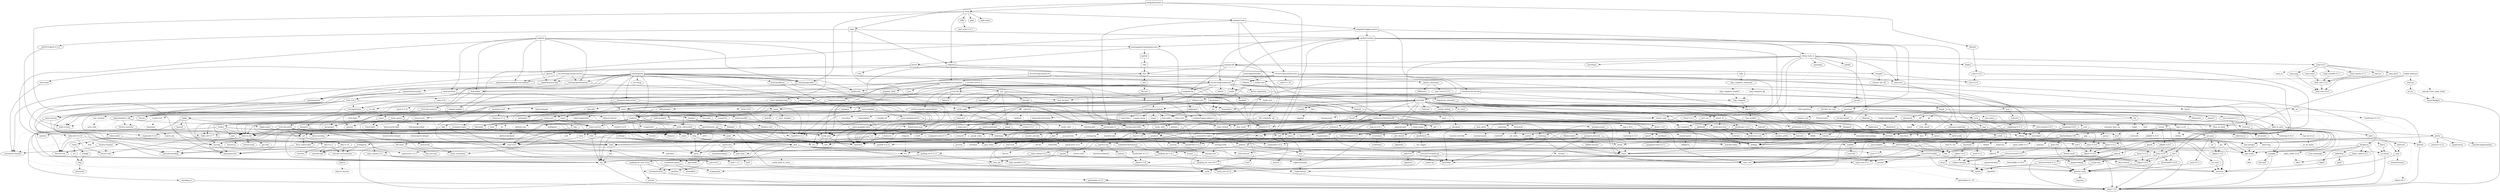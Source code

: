 digraph {
    0 [ label = "catalyst-toolbox" shape = box]
    1 [ label = "chain-addr" shape = box]
    2 [ label = "chain-core" shape = box]
    3 [ label = "chain-ser" shape = box]
    4 [ label = "chain-crypto" shape = box]
    5 [ label = "typed-bytes" shape = box]
    6 [ label = "chain-impl-mockchain" shape = box]
    7 [ label = "cardano-legacy-address" shape = box]
    8 [ label = "chain-time" shape = box]
    9 [ label = "chain-vote" shape = box]
    10 [ label = "imhamt" shape = box]
    11 [ label = "sparse-array" shape = box]
    12 [ label = "chain-storage" shape = box]
    13 [ label = "jcli" shape = box]
    14 [ label = "jormungandr-lib" shape = box]
    15 [ label = "jormungandr-automation" shape = box]
    16 [ label = "jortestkit" shape = box]
    17 [ label = "jormungandr-integration-tests" shape = box]
    18 [ label = "hersir" shape = box]
    19 [ label = "thor" shape = box]
    20 [ label = "loki" shape = box]
    21 [ label = "mjolnir" shape = box]
    22 [ label = "snapshot-lib" shape = box]
    23 [ label = "symmetric-cipher" shape = box]
    24 [ label = "vit-servicing-station-lib" shape = box]
    25 [ label = "event-db" shape = box]
    26 [ label = "vit-servicing-station-tests" shape = box]
    27 [ label = "wallet" shape = box]
    28 [ label = "chain-path-derivation" shape = box]
    29 [ label = "hdkeygen" shape = box]
    30 [ label = "chain-network" shape = box]
    31 [ label = "jormungandrwallet" shape = box]
    32 [ label = "wallet-core" shape = box]
    33 [ label = "wallet-wasm-js" shape = box]
    34 [ label = "jormungandr" shape = box]
    35 [ label = "explorer" shape = box]
    36 [ label = "settings" shape = box]
    37 [ label = "blockchain" shape = box]
    38 [ label = "vit-servicing-station-cli" shape = box]
    39 [ label = "vit-servicing-station-server" shape = box]
    40 [ label = "iapyx" shape = box]
    41 [ label = "valgrind" shape = box]
    42 [ label = "vitup" shape = box]
    43 [ label = "mainnet-lib" shape = box]
    44 [ label = "mainnet-tools" shape = box]
    45 [ label = "scheduler-service-lib" shape = box]
    46 [ label = "signals-handler" shape = box]
    47 [ label = "snapshot-trigger-service" shape = box]
    48 [ label = "voting_tools_rs" shape = box]
    49 [ label = "integration-tests" shape = box]
    50 [ label = "cat-data-service" shape = box]
    51 [ label = "tally" shape = box]
    52 [ label = "assert_fs" ]
    53 [ label = "bech32 0.8.1" ]
    54 [ label = "clap 4.2.1" ]
    55 [ label = "color-eyre" ]
    56 [ label = "csv" ]
    57 [ label = "fraction" ]
    58 [ label = "futures" ]
    59 [ label = "gag" ]
    60 [ label = "governor" ]
    61 [ label = "graphql_client" ]
    62 [ label = "hex" ]
    63 [ label = "image" ]
    64 [ label = "itertools" ]
    65 [ label = "once_cell" ]
    66 [ label = "qrcode" ]
    67 [ label = "quircs" ]
    68 [ label = "rand 0.8.5" ]
    69 [ label = "rand_chacha 0.3.1" ]
    70 [ label = "rayon" ]
    71 [ label = "regex" ]
    72 [ label = "reqwest" ]
    73 [ label = "rust_decimal" ]
    74 [ label = "serde" ]
    75 [ label = "serde_json" ]
    76 [ label = "serde_yaml" ]
    77 [ label = "sscanf" ]
    78 [ label = "thiserror" ]
    79 [ label = "time 0.3.20" ]
    80 [ label = "tokio" ]
    81 [ label = "tracing" ]
    82 [ label = "tracing-subscriber" ]
    83 [ label = "url" ]
    84 [ label = "cryptoxide 0.4.4" ]
    85 [ label = "proptest" ]
    86 [ label = "quickcheck" ]
    87 [ label = "curve25519-dalek-ng" ]
    88 [ label = "ed25519-bip32 0.4.1" ]
    89 [ label = "ed25519-dalek" ]
    90 [ label = "generic-array" ]
    91 [ label = "rand_core 0.6.4" ]
    92 [ label = "sha2 0.10.6" ]
    93 [ label = "lazy_static" ]
    94 [ label = "strum" ]
    95 [ label = "cbor_event" ]
    96 [ label = "base64 0.21.0" ]
    97 [ label = "const_format" ]
    98 [ label = "criterion" style = dashed]
    99 [ label = "data-pile" ]
    100 [ label = "sled" ]
    101 [ label = "tempfile" ]
    102 [ label = "base64 0.13.1" ]
    103 [ label = "bincode" ]
    104 [ label = "bytes" ]
    105 [ label = "clap_complete" ]
    106 [ label = "gtmpl" ]
    107 [ label = "rpassword" ]
    108 [ label = "http" ]
    109 [ label = "humantime" ]
    110 [ label = "parity-multiaddr" ]
    111 [ label = "serde_with" ]
    112 [ label = "assert_cmd" ]
    113 [ label = "bytesize" ]
    114 [ label = "custom_debug" ]
    115 [ label = "flate2" ]
    116 [ label = "fs_extra" ]
    117 [ label = "json" ]
    118 [ label = "keynesis" ]
    119 [ label = "log" ]
    120 [ label = "netstat2" ]
    121 [ label = "os_info" ]
    122 [ label = "poldercast" ]
    123 [ label = "predicates 2.1.5" ]
    124 [ label = "prost 0.9.0" ]
    125 [ label = "semver" ]
    126 [ label = "sysinfo" ]
    127 [ label = "tar" ]
    128 [ label = "tokio-stream" ]
    129 [ label = "tonic 0.6.2" ]
    130 [ label = "warp" ]
    131 [ label = "zip" ]
    132 [ label = "console" ]
    133 [ label = "dialoguer" ]
    134 [ label = "indicatif" ]
    135 [ label = "sha-1" ]
    136 [ label = "sha2 0.9.9" ]
    137 [ label = "bech32 0.7.3" ]
    138 [ label = "yaml-rust" ]
    139 [ label = "ctrlc" ]
    140 [ label = "slave-pool" ]
    141 [ label = "cocoon" ]
    142 [ label = "dirs" ]
    143 [ label = "serde_test" style = dashed]
    144 [ label = "zeroize" ]
    145 [ label = "diesel 1.4.8" ]
    146 [ label = "diesel_migrations" ]
    147 [ label = "dotenv" ]
    148 [ label = "http-zipkin" ]
    149 [ label = "notify" ]
    150 [ label = "r2d2" ]
    151 [ label = "simplelog 0.8.0" ]
    152 [ label = "tracing-futures" ]
    153 [ label = "bb8" ]
    154 [ label = "bb8-postgres" ]
    155 [ label = "chrono" ]
    156 [ label = "dotenvy" ]
    157 [ label = "tokio-postgres" ]
    158 [ label = "cfg-if 0.1.10" ]
    159 [ label = "dyn-clone" ]
    160 [ label = "fake" ]
    161 [ label = "hyper" ]
    162 [ label = "postgres" ]
    163 [ label = "pretty_assertions" ]
    164 [ label = "rand 0.7.3" ]
    165 [ label = "rand_core 0.5.1" ]
    166 [ label = "refinery" ]
    167 [ label = "hashlink" ]
    168 [ label = "http-body" ]
    169 [ label = "pin-project" ]
    170 [ label = "clear_on_drop" ]
    171 [ label = "console_error_panic_hook" style = dashed]
    172 [ label = "getrandom 0.2.9" ]
    173 [ label = "js-sys" ]
    174 [ label = "wasm-bindgen" ]
    175 [ label = "web-sys" ]
    176 [ label = "arc-swap" ]
    177 [ label = "jsonrpsee-core" ]
    178 [ label = "jsonrpsee-http-server" ]
    179 [ label = "linked-hash-map" ]
    180 [ label = "local-ip-address" ]
    181 [ label = "lru" ]
    182 [ label = "opentelemetry" ]
    183 [ label = "opentelemetry-otlp" ]
    184 [ label = "opentelemetry-semantic-conventions" ]
    185 [ label = "tokio-util 0.6.10" ]
    186 [ label = "tracing-appender" ]
    187 [ label = "tracing-opentelemetry" ]
    188 [ label = "trust-dns-resolver" ]
    189 [ label = "anyhow" ]
    190 [ label = "async-graphql" ]
    191 [ label = "async-graphql-warp" ]
    192 [ label = "futures-channel" ]
    193 [ label = "futures-util" ]
    194 [ label = "ed25519-bip32 0.3.2" ]
    195 [ label = "prettytable-rs" ]
    196 [ label = "warp-reverse-proxy" ]
    197 [ label = "diffy" ]
    198 [ label = "glob" ]
    199 [ label = "path-slash" ]
    200 [ label = "rustls" ]
    201 [ label = "rustls-pemfile" ]
    202 [ label = "tempdir" ]
    203 [ label = "tokio-rustls" ]
    204 [ label = "uuid 0.8.2" ]
    205 [ label = "walkdir" ]
    206 [ label = "cardano-serialization-lib" ]
    207 [ label = "pharos" ]
    208 [ label = "job_scheduler_ng" ]
    209 [ label = "num-traits" ]
    210 [ label = "uuid 1.3.1" ]
    211 [ label = "bigdecimal" ]
    212 [ label = "blake2" ]
    213 [ label = "bytekind" ]
    214 [ label = "cddl" ]
    215 [ label = "ciborium" ]
    216 [ label = "dashmap" ]
    217 [ label = "diesel 2.0.3" ]
    218 [ label = "microtype" ]
    219 [ label = "nonempty" ]
    220 [ label = "rand 0.6.5" ]
    221 [ label = "rand_core 0.4.2" ]
    222 [ label = "scheduled-thread-pool" ]
    223 [ label = "validity" ]
    224 [ label = "cfg-if 1.0.0" ]
    225 [ label = "libmath" ]
    226 [ label = "rand_chacha 0.2.2" ]
    227 [ label = "axum" ]
    228 [ label = "metrics" ]
    229 [ label = "metrics-exporter-prometheus" ]
    230 [ label = "clap_complete_command" ]
    231 [ label = "anstyle" ]
    232 [ label = "doc-comment" ]
    233 [ label = "globwalk" ]
    234 [ label = "predicates 3.0.2" ]
    235 [ label = "predicates-core" ]
    236 [ label = "predicates-tree" ]
    237 [ label = "clap_builder" ]
    238 [ label = "backtrace" ]
    239 [ label = "color-spantrace" style = dashed]
    240 [ label = "eyre" ]
    241 [ label = "indenter" ]
    242 [ label = "owo-colors" ]
    243 [ label = "tracing-error" style = dashed]
    244 [ label = "csv-core" ]
    245 [ label = "itoa" ]
    246 [ label = "ryu" ]
    247 [ label = "num" ]
    248 [ label = "futures-core" ]
    249 [ label = "futures-executor" ]
    250 [ label = "futures-io" ]
    251 [ label = "futures-sink" ]
    252 [ label = "futures-task" ]
    253 [ label = "filedescriptor" ]
    254 [ label = "futures-timer" style = dashed]
    255 [ label = "no-std-compat" ]
    256 [ label = "nonzero_ext" ]
    257 [ label = "parking_lot 0.12.1" ]
    258 [ label = "smallvec" ]
    259 [ label = "bytemuck" ]
    260 [ label = "byteorder" ]
    261 [ label = "color_quant" ]
    262 [ label = "gif" style = dashed]
    263 [ label = "jpeg-decoder" style = dashed]
    264 [ label = "num-iter" ]
    265 [ label = "num-rational 0.3.2" ]
    266 [ label = "png" style = dashed]
    267 [ label = "scoped_threadpool" style = dashed]
    268 [ label = "tiff" style = dashed]
    269 [ label = "either" ]
    270 [ label = "checked_int_cast" ]
    271 [ label = "ppv-lite86" ]
    272 [ label = "rayon-core" ]
    273 [ label = "aho-corasick" ]
    274 [ label = "memchr" ]
    275 [ label = "regex-syntax" ]
    276 [ label = "serde_urlencoded" ]
    277 [ label = "tower-service" ]
    278 [ label = "arrayvec 0.7.2" ]
    279 [ label = "borsh" style = dashed]
    280 [ label = "bytecheck" style = dashed]
    281 [ label = "rkyv" style = dashed]
    282 [ label = "indexmap" ]
    283 [ label = "time-core" ]
    284 [ label = "mio" style = dashed]
    285 [ label = "num_cpus" ]
    286 [ label = "pin-project-lite" ]
    287 [ label = "tracing-core" ]
    288 [ label = "matchers" style = dashed]
    289 [ label = "nu-ansi-term" style = dashed]
    290 [ label = "sharded-slab" style = dashed]
    291 [ label = "thread_local" ]
    292 [ label = "tracing-log" style = dashed]
    293 [ label = "tracing-serde" style = dashed]
    294 [ label = "form_urlencoded" ]
    295 [ label = "idna 0.3.0" ]
    296 [ label = "percent-encoding" ]
    297 [ label = "bit-set" style = dashed]
    298 [ label = "bitflags" ]
    299 [ label = "quick-error 2.0.1" style = dashed]
    300 [ label = "rand_xorshift 0.3.0" ]
    301 [ label = "rusty-fork" style = dashed]
    302 [ label = "unarray" ]
    303 [ label = "env_logger" style = dashed]
    304 [ label = "digest 0.9.0" ]
    305 [ label = "subtle-ng" ]
    306 [ label = "curve25519-dalek" ]
    307 [ label = "ed25519" ]
    308 [ label = "typenum" ]
    309 [ label = "digest 0.10.6" ]
    310 [ label = "atty" style = dashed]
    311 [ label = "cast" style = dashed]
    312 [ label = "clap 2.34.0" style = dashed]
    313 [ label = "criterion-plot" style = dashed]
    314 [ label = "oorandom" style = dashed]
    315 [ label = "plotters" style = dashed]
    316 [ label = "serde_cbor" style = dashed]
    317 [ label = "tinytemplate" style = dashed]
    318 [ label = "memmap2" ]
    319 [ label = "crc32fast" ]
    320 [ label = "crossbeam-epoch" ]
    321 [ label = "crossbeam-utils" ]
    322 [ label = "fxhash" ]
    323 [ label = "libc" ]
    324 [ label = "parking_lot 0.11.2" ]
    325 [ label = "fastrand" ]
    326 [ label = "gtmpl_value" ]
    327 [ label = "fnv" ]
    328 [ label = "arrayref" ]
    329 [ label = "bs58" ]
    330 [ label = "data-encoding" ]
    331 [ label = "multihash" ]
    332 [ label = "static_assertions" ]
    333 [ label = "unsigned-varint 0.7.1" ]
    334 [ label = "bstr" ]
    335 [ label = "wait-timeout" ]
    336 [ label = "miniz_oxide 0.6.2" ]
    337 [ label = "cryptoxide 0.3.6" ]
    338 [ label = "difflib" style = dashed]
    339 [ label = "float-cmp" style = dashed]
    340 [ label = "normalize-line-endings" style = dashed]
    341 [ label = "filetime" ]
    342 [ label = "tokio-util 0.7.7" ]
    343 [ label = "async-stream" ]
    344 [ label = "h2" style = dashed]
    345 [ label = "hyper-timeout" style = dashed]
    346 [ label = "tower" ]
    347 [ label = "tower-layer" ]
    348 [ label = "headers" ]
    349 [ label = "mime" ]
    350 [ label = "mime_guess" ]
    351 [ label = "multiparty" style = dashed]
    352 [ label = "scoped-tls" ]
    353 [ label = "tokio-tungstenite" style = dashed]
    354 [ label = "aes" style = dashed]
    355 [ label = "bzip2" style = dashed]
    356 [ label = "constant_time_eq" style = dashed]
    357 [ label = "hmac 0.12.1" ]
    358 [ label = "pbkdf2 0.11.0" style = dashed]
    359 [ label = "sha1" ]
    360 [ label = "zstd" style = dashed]
    361 [ label = "unicode-width" ]
    362 [ label = "shell-words" ]
    363 [ label = "number_prefix" ]
    364 [ label = "block-buffer 0.9.0" ]
    365 [ label = "opaque-debug" ]
    366 [ label = "crossbeam-channel" ]
    367 [ label = "aes-gcm" ]
    368 [ label = "chacha20poly1305" ]
    369 [ label = "hmac 0.11.0" ]
    370 [ label = "pbkdf2 0.9.0" ]
    371 [ label = "dirs-sys" ]
    372 [ label = "pq-sys" style = dashed]
    373 [ label = "migrations_internals" ]
    374 [ label = "zipkin" ]
    375 [ label = "termcolor" ]
    376 [ label = "num-integer" ]
    377 [ label = "time 0.1.45" style = dashed]
    378 [ label = "fallible-iterator" ]
    379 [ label = "phf" ]
    380 [ label = "postgres-protocol" ]
    381 [ label = "postgres-types" ]
    382 [ label = "socket2 0.5.1" ]
    383 [ label = "httparse" ]
    384 [ label = "httpdate" ]
    385 [ label = "socket2 0.4.9" style = dashed]
    386 [ label = "want" ]
    387 [ label = "ansi_term 0.11.0" ]
    388 [ label = "difference" ]
    389 [ label = "getrandom 0.1.16" style = dashed]
    390 [ label = "refinery-core" ]
    391 [ label = "hashbrown 0.12.3" ]
    392 [ label = "beef" ]
    393 [ label = "jsonrpsee-types" ]
    394 [ label = "rustc-hash" style = dashed]
    395 [ label = "globset" ]
    396 [ label = "unicase" ]
    397 [ label = "opentelemetry_api" ]
    398 [ label = "opentelemetry_sdk" ]
    399 [ label = "opentelemetry-proto" ]
    400 [ label = "prost 0.11.8" style = dashed]
    401 [ label = "tonic 0.8.3" style = dashed]
    402 [ label = "slab" style = dashed]
    403 [ label = "lru-cache" ]
    404 [ label = "resolv-conf" style = dashed]
    405 [ label = "trust-dns-proto" ]
    406 [ label = "async-graphql-parser" ]
    407 [ label = "async-graphql-value" ]
    408 [ label = "fast_chemail" style = dashed]
    409 [ label = "multer" ]
    410 [ label = "pin-utils" ]
    411 [ label = "encode_unicode" ]
    412 [ label = "is-terminal" ]
    413 [ label = "term" ]
    414 [ label = "ansi_term 0.12.1" ]
    415 [ label = "ring" ]
    416 [ label = "sct" ]
    417 [ label = "webpki" ]
    418 [ label = "rand 0.4.6" ]
    419 [ label = "remove_dir_all" ]
    420 [ label = "same-file" ]
    421 [ label = "num-bigint" ]
    422 [ label = "schemars" ]
    423 [ label = "cron" ]
    424 [ label = "libm" style = dashed]
    425 [ label = "abnf_to_pest" ]
    426 [ label = "base16" ]
    427 [ label = "base64-url" style = dashed]
    428 [ label = "clap 3.2.23" style = dashed]
    429 [ label = "codespan-reporting" ]
    430 [ label = "hexf-parse" ]
    431 [ label = "lexical-core" ]
    432 [ label = "pest_meta" ]
    433 [ label = "pest_vm" ]
    434 [ label = "simplelog 0.11.2" ]
    435 [ label = "uriparse" style = dashed]
    436 [ label = "ciborium-io" ]
    437 [ label = "ciborium-ll" ]
    438 [ label = "lock_api" ]
    439 [ label = "parking_lot_core 0.9.7" ]
    440 [ label = "secrecy" style = dashed]
    441 [ label = "rand_chacha 0.1.1" ]
    442 [ label = "rand_hc" ]
    443 [ label = "rand_isaac" ]
    444 [ label = "rand_jitter" ]
    445 [ label = "rand_os" style = dashed]
    446 [ label = "rand_pcg" ]
    447 [ label = "rand_xorshift 0.1.1" ]
    448 [ label = "rand 0.3.23" ]
    449 [ label = "axum-core" ]
    450 [ label = "matchit" ]
    451 [ label = "serde_path_to_error" style = dashed]
    452 [ label = "sync_wrapper" ]
    453 [ label = "ahash 0.7.6" ]
    454 [ label = "ipnet" ]
    455 [ label = "metrics-util" ]
    456 [ label = "quanta" ]
    457 [ label = "clap_complete_fig" style = dashed]
    458 [ label = "clap_complete_nushell" style = dashed]
    459 [ label = "ignore" ]
    460 [ label = "termtree" ]
    461 [ label = "anstream" style = dashed]
    462 [ label = "clap_lex 0.4.1" ]
    463 [ label = "strsim" style = dashed]
    464 [ label = "addr2line" ]
    465 [ label = "object" ]
    466 [ label = "rustc-demangle" ]
    467 [ label = "num-complex" ]
    468 [ label = "num-rational 0.4.1" ]
    469 [ label = "weezl" style = dashed]
    470 [ label = "deflate" style = dashed]
    471 [ label = "miniz_oxide 0.3.7" style = dashed]
    472 [ label = "miniz_oxide 0.4.4" style = dashed]
    473 [ label = "crossbeam-deque" ]
    474 [ label = "hashbrown 0.13.2" style = dashed]
    475 [ label = "ptr_meta" style = dashed]
    476 [ label = "simdutf8" style = dashed]
    477 [ label = "rend" style = dashed]
    478 [ label = "seahash" style = dashed]
    479 [ label = "regex-automata" style = dashed]
    480 [ label = "overload" style = dashed]
    481 [ label = "unicode-bidi" ]
    482 [ label = "unicode-normalization" ]
    483 [ label = "bit-vec" style = dashed]
    484 [ label = "quick-error 1.2.3" style = dashed]
    485 [ label = "subtle" ]
    486 [ label = "signature" ]
    487 [ label = "block-buffer 0.10.4" style = dashed]
    488 [ label = "crypto-common" ]
    489 [ label = "textwrap 0.11.0" style = dashed]
    490 [ label = "plotters-backend" style = dashed]
    491 [ label = "plotters-svg" style = dashed]
    492 [ label = "half" ]
    493 [ label = "memoffset" ]
    494 [ label = "scopeguard" ]
    495 [ label = "instant" ]
    496 [ label = "parking_lot_core 0.8.6" ]
    497 [ label = "unsigned-varint 0.5.1" ]
    498 [ label = "adler" ]
    499 [ label = "tokio-io-timeout" style = dashed]
    500 [ label = "headers-core" ]
    501 [ label = "try-lock" ]
    502 [ label = "tungstenite" style = dashed]
    503 [ label = "cipher 0.3.0" ]
    504 [ label = "bzip2-sys" style = dashed]
    505 [ label = "password-hash" style = dashed]
    506 [ label = "zstd-safe" style = dashed]
    507 [ label = "aead 0.4.3" ]
    508 [ label = "ctr" ]
    509 [ label = "ghash" ]
    510 [ label = "aead 0.5.2" ]
    511 [ label = "chacha20" ]
    512 [ label = "cipher 0.4.4" ]
    513 [ label = "poly1305" ]
    514 [ label = "crypto-mac" ]
    515 [ label = "lazycell" ]
    516 [ label = "zipkin-types" ]
    517 [ label = "phf_shared" ]
    518 [ label = "md-5" ]
    519 [ label = "stringprep" ]
    520 [ label = "siphasher" ]
    521 [ label = "toml" ]
    522 [ label = "hostname" style = dashed]
    523 [ label = "idna 0.2.3" ]
    524 [ label = "tinyvec" ]
    525 [ label = "pest" ]
    526 [ label = "ascii_utils" style = dashed]
    527 [ label = "encoding_rs" ]
    528 [ label = "spin" ]
    529 [ label = "io-lifetimes" ]
    530 [ label = "dirs-next" ]
    531 [ label = "untrusted" ]
    532 [ label = "nom" ]
    533 [ label = "abnf" ]
    534 [ label = "pretty" ]
    535 [ label = "clap_lex 0.2.4" style = dashed]
    536 [ label = "textwrap 0.16.0" style = dashed]
    537 [ label = "lexical-parse-float" style = dashed]
    538 [ label = "lexical-parse-integer" style = dashed]
    539 [ label = "lexical-util" ]
    540 [ label = "lexical-write-float" style = dashed]
    541 [ label = "lexical-write-integer" style = dashed]
    542 [ label = "rand_core 0.3.1" ]
    543 [ label = "atomic-shim" style = dashed]
    544 [ label = "hashbrown 0.11.2" style = dashed]
    545 [ label = "sketches-ddsketch" style = dashed]
    546 [ label = "anstyle-parse" style = dashed]
    547 [ label = "concolor-override" style = dashed]
    548 [ label = "concolor-query" style = dashed]
    549 [ label = "utf8parse" style = dashed]
    550 [ label = "gimli" ]
    551 [ label = "adler32" style = dashed]
    552 [ label = "ahash 0.8.3" style = dashed]
    553 [ label = "utf-8" style = dashed]
    554 [ label = "base64ct" style = dashed]
    555 [ label = "zstd-sys" style = dashed]
    556 [ label = "polyval" ]
    557 [ label = "inout" ]
    558 [ label = "universal-hash 0.5.0" ]
    559 [ label = "match_cfg" style = dashed]
    560 [ label = "matches" ]
    561 [ label = "tinyvec_macros" style = dashed]
    562 [ label = "ucd-trie" ]
    563 [ label = "dirs-sys-next" ]
    564 [ label = "minimal-lexical" ]
    565 [ label = "abnf-core" ]
    566 [ label = "arrayvec 0.5.2" ]
    567 [ label = "typed-arena" ]
    568 [ label = "unicode-segmentation" ]
    569 [ label = "os_str_bytes" style = dashed]
    570 [ label = "universal-hash 0.4.1" ]
    0 -> 55 [ ]
    0 -> 59 [ ]
    0 -> 60 [ ]
    0 -> 17 [ ]
    0 -> 66 [ ]
    0 -> 67 [ ]
    0 -> 77 [ ]
    0 -> 23 [ ]
    0 -> 24 [ ]
    0 -> 27 [ ]
    1 -> 2 [ ]
    1 -> 4 [ ]
    2 -> 3 [ ]
    3 -> 78 [ ]
    4 -> 53 [ ]
    4 -> 87 [ ]
    4 -> 88 [ ]
    4 -> 89 [ ]
    4 -> 62 [ ]
    4 -> 85 [ style = dotted]
    4 -> 86 [ style = dotted]
    4 -> 70 [ ]
    4 -> 92 [ ]
    4 -> 5 [ ]
    6 -> 7 [ ]
    6 -> 1 [ ]
    6 -> 8 [ ]
    6 -> 9 [ ]
    6 -> 10 [ ]
    6 -> 11 [ ]
    6 -> 94 [ ]
    6 -> 81 [ ]
    7 -> 95 [ ]
    7 -> 88 [ ]
    8 -> 2 [ ]
    8 -> 85 [ style = dotted]
    8 -> 86 [ style = dotted]
    9 -> 96 [ ]
    9 -> 2 [ ]
    9 -> 4 [ ]
    9 -> 97 [ ]
    10 -> 85 [ style = dotted]
    10 -> 78 [ ]
    12 -> 98 [ style = dotted]
    12 -> 99 [ ]
    12 -> 91 [ style = dotted]
    12 -> 100 [ ]
    12 -> 101 [ style = dotted]
    12 -> 78 [ ]
    13 -> 103 [ ]
    13 -> 105 [ ]
    13 -> 106 [ ]
    13 -> 14 [ ]
    13 -> 72 [ ]
    13 -> 107 [ ]
    13 -> 76 [ ]
    14 -> 6 [ ]
    14 -> 108 [ ]
    14 -> 109 [ ]
    14 -> 110 [ ]
    14 -> 111 [ ]
    15 -> 112 [ ]
    15 -> 12 [ ]
    15 -> 61 [ ]
    15 -> 13 [ ]
    15 -> 16 [ ]
    15 -> 117 [ ]
    15 -> 120 [ ]
    15 -> 122 [ ]
    15 -> 129 [ ]
    15 -> 82 [ ]
    16 -> 52 [ ]
    16 -> 53 [ ]
    16 -> 113 [ ]
    16 -> 56 [ ]
    16 -> 114 [ ]
    16 -> 133 [ ]
    16 -> 116 [ ]
    16 -> 62 [ ]
    16 -> 109 [ ]
    16 -> 134 [ ]
    16 -> 121 [ ]
    16 -> 123 [ ]
    16 -> 72 [ ]
    16 -> 125 [ ]
    16 -> 76 [ ]
    16 -> 135 [ ]
    16 -> 136 [ ]
    16 -> 126 [ ]
    16 -> 127 [ ]
    16 -> 130 [ ]
    16 -> 131 [ ]
    17 -> 137 [ ]
    17 -> 18 [ ]
    17 -> 21 [ ]
    18 -> 139 [ ]
    18 -> 140 [ ]
    18 -> 19 [ ]
    19 -> 141 [ ]
    19 -> 142 [ ]
    19 -> 15 [ ]
    20 -> 19 [ ]
    21 -> 20 [ ]
    22 -> 57 [ ]
    22 -> 14 [ ]
    22 -> 72 [ ]
    22 -> 73 [ ]
    22 -> 143 [ style = dotted]
    23 -> 84 [ ]
    23 -> 68 [ ]
    23 -> 78 [ ]
    23 -> 144 [ ]
    24 -> 54 [ ]
    24 -> 146 [ ]
    24 -> 147 [ ]
    24 -> 25 [ ]
    24 -> 148 [ ]
    24 -> 64 [ ]
    24 -> 149 [ ]
    24 -> 151 [ ]
    24 -> 22 [ ]
    24 -> 152 [ ]
    24 -> 82 [ ]
    24 -> 130 [ ]
    25 -> 154 [ ]
    25 -> 156 [ ]
    25 -> 73 [ ]
    25 -> 78 [ ]
    26 -> 112 [ ]
    26 -> 158 [ ]
    26 -> 159 [ ]
    26 -> 160 [ ]
    26 -> 16 [ ]
    26 -> 163 [ ]
    26 -> 166 [ ]
    26 -> 24 [ ]
    27 -> 167 [ ]
    27 -> 29 [ ]
    27 -> 64 [ ]
    27 -> 14 [ ]
    28 -> 78 [ ]
    29 -> 7 [ ]
    29 -> 1 [ ]
    29 -> 28 [ ]
    30 -> 4 [ ]
    30 -> 58 [ ]
    30 -> 78 [ ]
    30 -> 129 [ ]
    31 -> 32 [ ]
    32 -> 137 [ ]
    32 -> 23 [ ]
    32 -> 27 [ ]
    33 -> 170 [ ]
    33 -> 171 [ style = dotted]
    33 -> 32 [ ]
    33 -> 175 [ ]
    34 -> 176 [ ]
    34 -> 30 [ ]
    34 -> 12 [ ]
    34 -> 54 [ ]
    34 -> 148 [ ]
    34 -> 14 [ ]
    34 -> 178 [ ]
    34 -> 180 [ ]
    34 -> 183 [ ]
    34 -> 184 [ ]
    34 -> 122 [ ]
    34 -> 72 [ ]
    34 -> 76 [ ]
    34 -> 186 [ ]
    34 -> 187 [ ]
    34 -> 188 [ ]
    34 -> 130 [ ]
    35 -> 189 [ ]
    35 -> 191 [ ]
    35 -> 30 [ ]
    35 -> 148 [ ]
    35 -> 17 [ ]
    35 -> 183 [ ]
    35 -> 184 [ ]
    35 -> 186 [ ]
    35 -> 187 [ ]
    36 -> 100 [ ]
    36 -> 78 [ ]
    37 -> 6 [ ]
    37 -> 181 [ ]
    38 -> 56 [ ]
    38 -> 24 [ ]
    39 -> 183 [ ]
    39 -> 184 [ ]
    39 -> 186 [ ]
    39 -> 187 [ ]
    39 -> 24 [ ]
    40 -> 0 [ ]
    40 -> 194 [ ]
    40 -> 195 [ ]
    40 -> 41 [ ]
    41 -> 15 [ ]
    41 -> 26 [ ]
    41 -> 32 [ ]
    41 -> 196 [ ]
    42 -> 197 [ ]
    42 -> 198 [ ]
    42 -> 44 [ ]
    42 -> 199 [ ]
    42 -> 186 [ ]
    42 -> 204 [ ]
    42 -> 41 [ ]
    43 -> 206 [ ]
    43 -> 207 [ ]
    43 -> 22 [ ]
    43 -> 202 [ ]
    43 -> 19 [ ]
    44 -> 208 [ ]
    44 -> 195 [ ]
    44 -> 47 [ ]
    44 -> 26 [ ]
    45 -> 155 [ ]
    45 -> 54 [ ]
    45 -> 58 [ ]
    45 -> 16 [ ]
    45 -> 210 [ ]
    46 -> 58 [ ]
    46 -> 80 [ ]
    47 -> 0 [ ]
    47 -> 45 [ ]
    47 -> 46 [ ]
    47 -> 48 [ ]
    48 -> 212 [ ]
    48 -> 213 [ ]
    48 -> 214 [ ]
    48 -> 55 [ ]
    48 -> 216 [ ]
    48 -> 217 [ ]
    48 -> 43 [ ]
    48 -> 218 [ ]
    48 -> 219 [ ]
    48 -> 220 [ ]
    48 -> 223 [ ]
    49 -> 40 [ ]
    49 -> 225 [ ]
    49 -> 226 [ ]
    49 -> 42 [ ]
    50 -> 227 [ ]
    50 -> 54 [ ]
    50 -> 25 [ ]
    50 -> 229 [ ]
    50 -> 82 [ ]
    51 -> 9 [ ]
    51 -> 230 [ ]
    51 -> 55 [ ]
    52 -> 232 [ ]
    52 -> 233 [ ]
    52 -> 234 [ ]
    52 -> 236 [ ]
    52 -> 101 [ ]
    54 -> 237 [ ]
    55 -> 238 [ ]
    55 -> 239 [ style = dotted]
    55 -> 240 [ ]
    56 -> 244 [ ]
    56 -> 245 [ ]
    56 -> 246 [ ]
    56 -> 74 [ ]
    57 -> 93 [ style = dotted]
    57 -> 247 [ ]
    58 -> 249 [ style = dotted]
    59 -> 253 [ ]
    59 -> 101 [ ]
    60 -> 58 [ style = dotted]
    60 -> 254 [ style = dotted]
    60 -> 255 [ ]
    60 -> 256 [ ]
    60 -> 257 [ ]
    60 -> 68 [ style = dotted]
    61 -> 75 [ ]
    63 -> 259 [ ]
    63 -> 262 [ style = dotted]
    63 -> 264 [ ]
    63 -> 265 [ ]
    63 -> 266 [ style = dotted]
    63 -> 267 [ style = dotted]
    63 -> 268 [ style = dotted]
    64 -> 269 [ ]
    66 -> 270 [ ]
    66 -> 63 [ style = dotted]
    67 -> 209 [ ]
    67 -> 78 [ ]
    68 -> 69 [ style = dotted]
    69 -> 271 [ ]
    69 -> 91 [ ]
    70 -> 269 [ ]
    70 -> 272 [ ]
    71 -> 273 [ style = dotted]
    71 -> 275 [ ]
    72 -> 96 [ ]
    72 -> 193 [ ]
    72 -> 108 [ ]
    72 -> 75 [ style = dotted]
    72 -> 276 [ ]
    72 -> 277 [ ]
    72 -> 83 [ ]
    73 -> 278 [ ]
    73 -> 279 [ style = dotted]
    73 -> 162 [ style = dotted]
    73 -> 281 [ style = dotted]
    75 -> 245 [ ]
    75 -> 246 [ ]
    75 -> 74 [ ]
    76 -> 282 [ ]
    76 -> 246 [ ]
    76 -> 138 [ ]
    77 -> 97 [ ]
    77 -> 93 [ ]
    77 -> 71 [ ]
    79 -> 245 [ style = dotted]
    79 -> 74 [ style = dotted]
    79 -> 283 [ ]
    80 -> 104 [ style = dotted]
    80 -> 284 [ style = dotted]
    80 -> 285 [ style = dotted]
    80 -> 257 [ style = dotted]
    80 -> 286 [ ]
    81 -> 119 [ style = dotted]
    81 -> 286 [ ]
    81 -> 287 [ ]
    82 -> 288 [ style = dotted]
    82 -> 289 [ style = dotted]
    82 -> 71 [ style = dotted]
    82 -> 75 [ style = dotted]
    82 -> 290 [ style = dotted]
    82 -> 258 [ style = dotted]
    82 -> 291 [ style = dotted]
    82 -> 79 [ style = dotted]
    82 -> 81 [ style = dotted]
    82 -> 292 [ style = dotted]
    82 -> 293 [ style = dotted]
    83 -> 294 [ ]
    83 -> 295 [ ]
    83 -> 74 [ style = dotted]
    85 -> 297 [ style = dotted]
    85 -> 298 [ ]
    85 -> 260 [ ]
    85 -> 93 [ style = dotted]
    85 -> 209 [ ]
    85 -> 299 [ style = dotted]
    85 -> 68 [ ]
    85 -> 300 [ ]
    85 -> 275 [ style = dotted]
    85 -> 301 [ style = dotted]
    85 -> 302 [ ]
    86 -> 303 [ style = dotted]
    86 -> 164 [ ]
    87 -> 260 [ ]
    87 -> 304 [ ]
    87 -> 91 [ ]
    87 -> 305 [ ]
    87 -> 144 [ ]
    88 -> 84 [ ]
    89 -> 306 [ ]
    89 -> 307 [ ]
    89 -> 164 [ style = dotted]
    89 -> 74 [ style = dotted]
    89 -> 136 [ ]
    90 -> 308 [ ]
    91 -> 172 [ style = dotted]
    92 -> 309 [ ]
    98 -> 310 [ style = dashed]
    98 -> 312 [ style = dashed]
    98 -> 313 [ style = dashed]
    98 -> 56 [ style = dashed]
    98 -> 58 [ style = dotted]
    98 -> 93 [ style = dashed]
    98 -> 314 [ style = dashed]
    98 -> 315 [ style = dashed]
    98 -> 70 [ style = dashed]
    98 -> 71 [ style = dashed]
    98 -> 316 [ style = dashed]
    98 -> 317 [ style = dashed]
    98 -> 80 [ style = dotted]
    98 -> 205 [ style = dashed]
    99 -> 318 [ ]
    100 -> 319 [ ]
    100 -> 320 [ ]
    100 -> 322 [ ]
    100 -> 323 [ ]
    100 -> 119 [ ]
    100 -> 324 [ ]
    101 -> 224 [ ]
    101 -> 325 [ ]
    103 -> 74 [ ]
    104 -> 74 [ style = dotted]
    105 -> 54 [ ]
    106 -> 326 [ ]
    106 -> 64 [ ]
    106 -> 93 [ ]
    106 -> 296 [ ]
    107 -> 75 [ ]
    108 -> 104 [ ]
    108 -> 327 [ ]
    108 -> 245 [ ]
    110 -> 328 [ ]
    110 -> 329 [ ]
    110 -> 260 [ ]
    110 -> 330 [ ]
    110 -> 331 [ ]
    110 -> 332 [ ]
    110 -> 333 [ ]
    110 -> 83 [ style = dotted]
    111 -> 102 [ style = dotted]
    111 -> 155 [ style = dotted]
    111 -> 62 [ style = dotted]
    111 -> 282 [ style = dotted]
    111 -> 75 [ style = dotted]
    111 -> 79 [ style = dotted]
    112 -> 334 [ ]
    112 -> 232 [ ]
    112 -> 234 [ ]
    112 -> 236 [ ]
    112 -> 335 [ ]
    115 -> 319 [ ]
    115 -> 336 [ style = dotted]
    118 -> 337 [ ]
    118 -> 62 [ ]
    118 -> 69 [ ]
    118 -> 78 [ ]
    119 -> 224 [ ]
    119 -> 74 [ style = dotted]
    120 -> 298 [ ]
    120 -> 323 [ ]
    120 -> 78 [ ]
    121 -> 119 [ ]
    122 -> 118 [ ]
    122 -> 181 [ ]
    123 -> 338 [ style = dotted]
    123 -> 339 [ style = dotted]
    123 -> 64 [ ]
    123 -> 340 [ style = dotted]
    123 -> 235 [ ]
    123 -> 71 [ style = dotted]
    124 -> 104 [ ]
    125 -> 74 [ style = dotted]
    126 -> 70 [ style = dotted]
    127 -> 341 [ ]
    128 -> 342 [ style = dotted]
    129 -> 343 [ ]
    129 -> 102 [ ]
    129 -> 345 [ style = dotted]
    129 -> 296 [ ]
    129 -> 124 [ style = dotted]
    129 -> 128 [ ]
    129 -> 185 [ ]
    129 -> 346 [ style = dotted]
    129 -> 152 [ style = dotted]
    130 -> 348 [ ]
    130 -> 161 [ ]
    130 -> 350 [ ]
    130 -> 351 [ style = dotted]
    130 -> 169 [ ]
    130 -> 201 [ ]
    130 -> 352 [ ]
    130 -> 75 [ ]
    130 -> 276 [ ]
    130 -> 203 [ style = dotted]
    130 -> 128 [ ]
    130 -> 353 [ style = dotted]
    131 -> 354 [ style = dotted]
    131 -> 260 [ ]
    131 -> 355 [ style = dotted]
    131 -> 356 [ style = dotted]
    131 -> 115 [ style = dotted]
    131 -> 358 [ style = dotted]
    131 -> 359 [ style = dotted]
    131 -> 79 [ style = dotted]
    131 -> 360 [ style = dotted]
    132 -> 93 [ ]
    132 -> 323 [ ]
    132 -> 361 [ style = dotted]
    133 -> 132 [ ]
    133 -> 362 [ ]
    133 -> 101 [ style = dotted]
    133 -> 144 [ style = dotted]
    134 -> 132 [ ]
    134 -> 363 [ ]
    134 -> 71 [ ]
    135 -> 364 [ ]
    135 -> 224 [ ]
    135 -> 304 [ ]
    135 -> 365 [ ]
    136 -> 364 [ ]
    136 -> 224 [ ]
    136 -> 304 [ ]
    136 -> 365 [ ]
    138 -> 179 [ ]
    140 -> 366 [ ]
    141 -> 367 [ ]
    141 -> 368 [ ]
    141 -> 370 [ ]
    141 -> 68 [ ]
    142 -> 371 [ ]
    143 -> 74 [ style = dashed]
    145 -> 298 [ style = dotted]
    145 -> 260 [ ]
    145 -> 155 [ style = dotted]
    145 -> 372 [ style = dotted]
    145 -> 150 [ style = dotted]
    145 -> 75 [ style = dotted]
    146 -> 373 [ ]
    148 -> 108 [ ]
    148 -> 374 [ ]
    149 -> 298 [ ]
    149 -> 366 [ style = dotted]
    149 -> 341 [ ]
    149 -> 323 [ ]
    149 -> 205 [ ]
    150 -> 119 [ ]
    150 -> 222 [ ]
    151 -> 155 [ ]
    151 -> 119 [ ]
    151 -> 375 [ style = dotted]
    152 -> 169 [ style = dotted]
    152 -> 81 [ ]
    153 -> 193 [ ]
    153 -> 80 [ ]
    154 -> 153 [ ]
    154 -> 157 [ ]
    155 -> 376 [ ]
    155 -> 74 [ style = dotted]
    155 -> 377 [ style = dotted]
    157 -> 193 [ ]
    157 -> 296 [ ]
    157 -> 379 [ ]
    157 -> 381 [ ]
    157 -> 382 [ ]
    157 -> 342 [ ]
    160 -> 155 [ style = dotted]
    160 -> 108 [ style = dotted]
    160 -> 68 [ ]
    161 -> 344 [ style = dotted]
    161 -> 168 [ ]
    161 -> 383 [ ]
    161 -> 384 [ ]
    161 -> 385 [ style = dotted]
    161 -> 277 [ ]
    161 -> 386 [ ]
    162 -> 157 [ ]
    163 -> 387 [ ]
    163 -> 388 [ ]
    164 -> 165 [ ]
    165 -> 389 [ style = dotted]
    166 -> 390 [ ]
    167 -> 391 [ ]
    168 -> 108 [ ]
    168 -> 286 [ ]
    171 -> 174 [ style = dashed]
    172 -> 224 [ ]
    173 -> 174 [ ]
    174 -> 224 [ ]
    175 -> 173 [ ]
    177 -> 278 [ style = dotted]
    177 -> 161 [ style = dotted]
    177 -> 393 [ ]
    177 -> 68 [ style = dotted]
    177 -> 394 [ style = dotted]
    178 -> 395 [ ]
    178 -> 177 [ ]
    178 -> 93 [ ]
    178 -> 396 [ ]
    180 -> 78 [ ]
    181 -> 391 [ style = dotted]
    182 -> 398 [ ]
    183 -> 399 [ ]
    184 -> 182 [ ]
    185 -> 248 [ ]
    185 -> 251 [ ]
    185 -> 402 [ style = dotted]
    185 -> 80 [ ]
    186 -> 366 [ ]
    186 -> 82 [ ]
    187 -> 182 [ ]
    187 -> 82 [ ]
    188 -> 403 [ ]
    188 -> 404 [ style = dotted]
    188 -> 405 [ ]
    190 -> 406 [ ]
    190 -> 343 [ ]
    190 -> 102 [ ]
    190 -> 408 [ style = dotted]
    190 -> 409 [ ]
    190 -> 209 [ ]
    190 -> 65 [ ]
    190 -> 71 [ ]
    190 -> 276 [ ]
    190 -> 332 [ ]
    190 -> 101 [ ]
    191 -> 190 [ ]
    191 -> 130 [ ]
    192 -> 248 [ ]
    192 -> 251 [ style = dotted]
    193 -> 192 [ style = dotted]
    193 -> 250 [ style = dotted]
    193 -> 252 [ ]
    193 -> 274 [ style = dotted]
    193 -> 286 [ ]
    193 -> 410 [ ]
    193 -> 402 [ style = dotted]
    194 -> 337 [ ]
    195 -> 56 [ style = dotted]
    195 -> 411 [ ]
    195 -> 412 [ ]
    195 -> 93 [ ]
    195 -> 413 [ ]
    195 -> 361 [ ]
    196 -> 93 [ ]
    196 -> 72 [ ]
    196 -> 130 [ ]
    197 -> 414 [ ]
    200 -> 119 [ style = dotted]
    200 -> 416 [ ]
    200 -> 417 [ ]
    201 -> 96 [ ]
    202 -> 418 [ ]
    202 -> 419 [ ]
    203 -> 200 [ ]
    203 -> 80 [ ]
    204 -> 172 [ style = dotted]
    204 -> 74 [ style = dotted]
    205 -> 420 [ ]
    206 -> 137 [ ]
    206 -> 95 [ ]
    206 -> 170 [ ]
    206 -> 88 [ ]
    206 -> 62 [ ]
    206 -> 64 [ ]
    206 -> 179 [ ]
    206 -> 421 [ ]
    206 -> 68 [ ]
    206 -> 422 [ ]
    206 -> 136 [ ]
    207 -> 58 [ ]
    208 -> 423 [ ]
    208 -> 210 [ ]
    209 -> 424 [ style = dotted]
    210 -> 172 [ style = dotted]
    210 -> 74 [ style = dotted]
    211 -> 421 [ ]
    212 -> 309 [ ]
    213 -> 62 [ style = dotted]
    213 -> 74 [ ]
    213 -> 302 [ ]
    214 -> 425 [ ]
    214 -> 426 [ ]
    214 -> 427 [ style = dotted]
    214 -> 215 [ style = dotted]
    214 -> 428 [ style = dotted]
    214 -> 429 [ ]
    214 -> 430 [ ]
    214 -> 431 [ ]
    214 -> 433 [ ]
    214 -> 71 [ ]
    214 -> 75 [ style = dotted]
    214 -> 434 [ ]
    214 -> 435 [ style = dotted]
    215 -> 437 [ ]
    215 -> 74 [ ]
    216 -> 391 [ ]
    216 -> 438 [ ]
    216 -> 65 [ ]
    216 -> 439 [ ]
    217 -> 211 [ style = dotted]
    217 -> 298 [ style = dotted]
    217 -> 260 [ style = dotted]
    217 -> 372 [ style = dotted]
    217 -> 150 [ style = dotted]
    217 -> 75 [ style = dotted]
    218 -> 440 [ style = dotted]
    219 -> 74 [ style = dotted]
    220 -> 441 [ ]
    220 -> 442 [ ]
    220 -> 443 [ ]
    220 -> 444 [ ]
    220 -> 445 [ style = dotted]
    220 -> 446 [ ]
    220 -> 447 [ ]
    222 -> 257 [ ]
    225 -> 448 [ ]
    226 -> 271 [ ]
    226 -> 165 [ ]
    227 -> 449 [ ]
    227 -> 298 [ ]
    227 -> 161 [ ]
    227 -> 450 [ ]
    227 -> 75 [ style = dotted]
    227 -> 451 [ style = dotted]
    227 -> 276 [ style = dotted]
    227 -> 452 [ ]
    227 -> 346 [ ]
    228 -> 453 [ ]
    229 -> 161 [ style = dotted]
    229 -> 454 [ style = dotted]
    229 -> 455 [ ]
    229 -> 78 [ ]
    230 -> 457 [ style = dotted]
    230 -> 458 [ style = dotted]
    233 -> 298 [ ]
    233 -> 459 [ ]
    234 -> 231 [ ]
    234 -> 338 [ style = dotted]
    234 -> 64 [ ]
    234 -> 235 [ ]
    236 -> 235 [ ]
    236 -> 460 [ ]
    237 -> 461 [ style = dotted]
    237 -> 298 [ ]
    237 -> 462 [ ]
    237 -> 65 [ style = dotted]
    237 -> 463 [ style = dotted]
    238 -> 464 [ ]
    238 -> 224 [ ]
    238 -> 323 [ ]
    238 -> 336 [ ]
    238 -> 465 [ ]
    238 -> 466 [ ]
    239 -> 242 [ style = dashed]
    239 -> 243 [ style = dashed]
    240 -> 241 [ ]
    240 -> 65 [ ]
    243 -> 82 [ style = dashed]
    244 -> 274 [ ]
    247 -> 467 [ ]
    247 -> 264 [ ]
    247 -> 468 [ ]
    249 -> 193 [ ]
    253 -> 323 [ ]
    253 -> 78 [ ]
    257 -> 438 [ ]
    257 -> 439 [ ]
    262 -> 261 [ style = dashed]
    262 -> 469 [ style = dashed]
    263 -> 70 [ style = dotted]
    264 -> 376 [ ]
    265 -> 376 [ ]
    266 -> 298 [ style = dashed]
    266 -> 319 [ style = dashed]
    266 -> 470 [ style = dotted]
    266 -> 471 [ style = dashed]
    268 -> 263 [ style = dashed]
    268 -> 472 [ style = dashed]
    268 -> 469 [ style = dashed]
    272 -> 366 [ ]
    272 -> 473 [ ]
    272 -> 285 [ ]
    273 -> 274 [ ]
    276 -> 294 [ ]
    276 -> 245 [ ]
    276 -> 246 [ ]
    276 -> 74 [ ]
    279 -> 474 [ style = dashed]
    280 -> 475 [ style = dashed]
    280 -> 476 [ style = dotted]
    281 -> 391 [ style = dotted]
    281 -> 477 [ style = dotted]
    281 -> 478 [ style = dashed]
    282 -> 391 [ ]
    282 -> 74 [ style = dotted]
    284 -> 119 [ style = dashed]
    287 -> 65 [ style = dotted]
    288 -> 479 [ style = dashed]
    289 -> 480 [ style = dashed]
    290 -> 93 [ style = dashed]
    291 -> 224 [ ]
    291 -> 65 [ ]
    292 -> 93 [ style = dashed]
    292 -> 119 [ style = dashed]
    292 -> 287 [ style = dashed]
    293 -> 74 [ style = dashed]
    293 -> 287 [ style = dashed]
    294 -> 296 [ ]
    295 -> 481 [ ]
    295 -> 482 [ ]
    297 -> 483 [ style = dashed]
    300 -> 91 [ ]
    301 -> 327 [ style = dashed]
    301 -> 484 [ style = dashed]
    301 -> 101 [ style = dashed]
    301 -> 335 [ style = dotted]
    303 -> 119 [ style = dashed]
    303 -> 71 [ style = dotted]
    304 -> 90 [ ]
    306 -> 260 [ ]
    306 -> 304 [ ]
    306 -> 165 [ ]
    306 -> 485 [ ]
    306 -> 144 [ ]
    307 -> 486 [ ]
    309 -> 487 [ style = dotted]
    309 -> 488 [ ]
    309 -> 485 [ style = dotted]
    312 -> 298 [ style = dashed]
    312 -> 489 [ style = dashed]
    313 -> 311 [ style = dashed]
    313 -> 64 [ style = dashed]
    315 -> 209 [ style = dashed]
    315 -> 491 [ style = dotted]
    316 -> 492 [ style = dashed]
    316 -> 74 [ style = dashed]
    317 -> 75 [ style = dashed]
    319 -> 224 [ ]
    320 -> 321 [ ]
    320 -> 493 [ ]
    320 -> 494 [ ]
    321 -> 224 [ ]
    322 -> 260 [ ]
    324 -> 438 [ ]
    324 -> 496 [ ]
    331 -> 90 [ ]
    331 -> 497 [ ]
    334 -> 274 [ ]
    334 -> 65 [ style = dotted]
    334 -> 479 [ style = dotted]
    334 -> 74 [ style = dotted]
    336 -> 498 [ ]
    339 -> 209 [ style = dotted]
    341 -> 224 [ ]
    342 -> 248 [ ]
    342 -> 251 [ ]
    342 -> 80 [ ]
    342 -> 81 [ style = dotted]
    343 -> 248 [ ]
    343 -> 286 [ ]
    344 -> 193 [ style = dashed]
    344 -> 108 [ style = dashed]
    344 -> 282 [ style = dashed]
    344 -> 342 [ style = dashed]
    345 -> 161 [ style = dashed]
    345 -> 499 [ style = dashed]
    346 -> 193 [ style = dotted]
    346 -> 282 [ style = dotted]
    346 -> 169 [ style = dotted]
    346 -> 68 [ style = dotted]
    346 -> 342 [ style = dotted]
    346 -> 347 [ ]
    346 -> 277 [ ]
    348 -> 102 [ ]
    348 -> 298 [ ]
    348 -> 500 [ ]
    348 -> 384 [ ]
    348 -> 349 [ ]
    348 -> 359 [ ]
    350 -> 349 [ ]
    350 -> 396 [ ]
    351 -> 104 [ style = dashed]
    351 -> 248 [ style = dotted]
    351 -> 383 [ style = dotted]
    351 -> 274 [ style = dotted]
    351 -> 286 [ style = dotted]
    351 -> 501 [ style = dotted]
    353 -> 193 [ style = dashed]
    353 -> 80 [ style = dashed]
    353 -> 502 [ style = dashed]
    354 -> 224 [ style = dashed]
    354 -> 503 [ style = dashed]
    354 -> 365 [ style = dashed]
    355 -> 504 [ style = dashed]
    357 -> 309 [ ]
    358 -> 357 [ style = dotted]
    358 -> 505 [ style = dotted]
    358 -> 92 [ style = dotted]
    359 -> 309 [ ]
    360 -> 506 [ style = dashed]
    364 -> 90 [ ]
    366 -> 321 [ style = dotted]
    367 -> 507 [ ]
    367 -> 354 [ style = dotted]
    367 -> 508 [ ]
    367 -> 509 [ ]
    368 -> 510 [ ]
    368 -> 511 [ ]
    368 -> 513 [ ]
    369 -> 514 [ ]
    369 -> 304 [ ]
    370 -> 369 [ style = dotted]
    370 -> 136 [ style = dotted]
    373 -> 145 [ ]
    374 -> 515 [ ]
    374 -> 119 [ ]
    374 -> 286 [ ]
    374 -> 68 [ ]
    374 -> 516 [ ]
    376 -> 209 [ ]
    377 -> 323 [ style = dashed]
    379 -> 517 [ ]
    380 -> 96 [ ]
    380 -> 260 [ ]
    380 -> 104 [ ]
    380 -> 378 [ ]
    380 -> 357 [ ]
    380 -> 518 [ ]
    380 -> 274 [ ]
    380 -> 68 [ ]
    380 -> 92 [ ]
    380 -> 519 [ ]
    381 -> 155 [ style = dotted]
    381 -> 380 [ ]
    381 -> 75 [ style = dotted]
    386 -> 119 [ ]
    386 -> 501 [ ]
    389 -> 224 [ style = dashed]
    390 -> 93 [ ]
    390 -> 162 [ style = dotted]
    390 -> 71 [ ]
    390 -> 78 [ ]
    390 -> 79 [ ]
    390 -> 521 [ ]
    390 -> 83 [ ]
    390 -> 205 [ ]
    391 -> 453 [ style = dotted]
    392 -> 74 [ style = dotted]
    393 -> 189 [ ]
    393 -> 392 [ ]
    393 -> 75 [ ]
    393 -> 78 [ ]
    393 -> 81 [ ]
    395 -> 334 [ ]
    395 -> 327 [ ]
    395 -> 119 [ style = dotted]
    395 -> 71 [ ]
    397 -> 327 [ style = dotted]
    397 -> 193 [ ]
    397 -> 282 [ ]
    397 -> 65 [ ]
    397 -> 78 [ ]
    398 -> 366 [ style = dotted]
    398 -> 216 [ style = dotted]
    398 -> 249 [ ]
    398 -> 397 [ ]
    398 -> 296 [ style = dotted]
    398 -> 68 [ style = dotted]
    398 -> 128 [ style = dotted]
    399 -> 58 [ ]
    399 -> 182 [ ]
    399 -> 401 [ style = dotted]
    400 -> 104 [ style = dashed]
    401 -> 343 [ style = dashed]
    401 -> 227 [ style = dotted]
    401 -> 102 [ style = dashed]
    401 -> 345 [ style = dotted]
    401 -> 400 [ style = dotted]
    401 -> 128 [ style = dashed]
    401 -> 152 [ style = dotted]
    403 -> 179 [ ]
    404 -> 522 [ style = dotted]
    404 -> 484 [ style = dashed]
    405 -> 330 [ ]
    405 -> 193 [ ]
    405 -> 523 [ ]
    405 -> 454 [ ]
    405 -> 93 [ ]
    405 -> 68 [ ]
    405 -> 78 [ ]
    405 -> 80 [ style = dotted]
    405 -> 81 [ ]
    405 -> 83 [ ]
    406 -> 407 [ ]
    406 -> 525 [ ]
    407 -> 104 [ ]
    407 -> 282 [ ]
    407 -> 75 [ ]
    408 -> 526 [ style = dashed]
    409 -> 527 [ ]
    409 -> 193 [ ]
    409 -> 108 [ ]
    409 -> 383 [ ]
    409 -> 119 [ ]
    409 -> 349 [ ]
    409 -> 528 [ ]
    412 -> 529 [ ]
    413 -> 530 [ ]
    415 -> 531 [ ]
    416 -> 415 [ ]
    417 -> 415 [ ]
    421 -> 376 [ ]
    421 -> 74 [ style = dotted]
    422 -> 159 [ ]
    422 -> 75 [ ]
    423 -> 155 [ ]
    423 -> 532 [ ]
    423 -> 65 [ ]
    425 -> 533 [ ]
    425 -> 282 [ ]
    425 -> 64 [ ]
    425 -> 534 [ ]
    427 -> 102 [ style = dashed]
    428 -> 310 [ style = dotted]
    428 -> 298 [ style = dashed]
    428 -> 535 [ style = dashed]
    428 -> 282 [ style = dashed]
    428 -> 65 [ style = dotted]
    428 -> 463 [ style = dotted]
    428 -> 375 [ style = dotted]
    428 -> 536 [ style = dashed]
    429 -> 375 [ ]
    429 -> 361 [ ]
    431 -> 537 [ style = dotted]
    431 -> 540 [ style = dotted]
    432 -> 65 [ ]
    432 -> 525 [ ]
    433 -> 432 [ ]
    434 -> 155 [ ]
    434 -> 119 [ ]
    434 -> 375 [ style = dotted]
    435 -> 327 [ style = dashed]
    435 -> 93 [ style = dashed]
    437 -> 436 [ ]
    437 -> 492 [ ]
    438 -> 494 [ ]
    439 -> 224 [ ]
    439 -> 258 [ ]
    440 -> 74 [ style = dotted]
    440 -> 144 [ style = dashed]
    441 -> 542 [ ]
    442 -> 542 [ ]
    443 -> 542 [ ]
    444 -> 221 [ ]
    445 -> 221 [ style = dashed]
    446 -> 221 [ ]
    447 -> 542 [ ]
    448 -> 323 [ ]
    448 -> 418 [ ]
    449 -> 193 [ ]
    449 -> 168 [ ]
    449 -> 349 [ ]
    449 -> 347 [ ]
    449 -> 277 [ ]
    451 -> 74 [ style = dashed]
    455 -> 543 [ style = dotted]
    455 -> 320 [ style = dotted]
    455 -> 544 [ style = dotted]
    455 -> 228 [ ]
    455 -> 285 [ style = dotted]
    455 -> 324 [ style = dotted]
    455 -> 456 [ style = dotted]
    455 -> 545 [ style = dotted]
    456 -> 321 [ ]
    456 -> 65 [ ]
    457 -> 105 [ style = dashed]
    458 -> 105 [ style = dashed]
    459 -> 395 [ ]
    459 -> 93 [ ]
    459 -> 291 [ ]
    459 -> 205 [ ]
    461 -> 231 [ style = dashed]
    461 -> 546 [ style = dashed]
    461 -> 547 [ style = dotted]
    461 -> 548 [ style = dotted]
    461 -> 412 [ style = dotted]
    464 -> 550 [ ]
    465 -> 274 [ ]
    467 -> 209 [ ]
    467 -> 74 [ style = dotted]
    468 -> 421 [ style = dotted]
    470 -> 551 [ style = dashed]
    470 -> 260 [ style = dashed]
    471 -> 551 [ style = dashed]
    472 -> 498 [ style = dashed]
    473 -> 320 [ style = dotted]
    474 -> 552 [ style = dotted]
    477 -> 280 [ style = dotted]
    479 -> 275 [ style = dotted]
    482 -> 524 [ ]
    487 -> 90 [ style = dashed]
    488 -> 90 [ ]
    488 -> 91 [ style = dotted]
    489 -> 361 [ style = dashed]
    491 -> 490 [ style = dashed]
    495 -> 224 [ ]
    496 -> 495 [ ]
    496 -> 258 [ ]
    499 -> 80 [ style = dashed]
    500 -> 108 [ ]
    502 -> 102 [ style = dotted]
    502 -> 260 [ style = dashed]
    502 -> 108 [ style = dotted]
    502 -> 383 [ style = dotted]
    502 -> 119 [ style = dashed]
    502 -> 68 [ style = dashed]
    502 -> 359 [ style = dotted]
    502 -> 78 [ style = dashed]
    502 -> 83 [ style = dotted]
    502 -> 553 [ style = dashed]
    503 -> 90 [ ]
    504 -> 323 [ style = dashed]
    505 -> 554 [ style = dashed]
    505 -> 91 [ style = dotted]
    505 -> 485 [ style = dashed]
    506 -> 555 [ style = dashed]
    507 -> 90 [ ]
    508 -> 503 [ ]
    509 -> 556 [ ]
    510 -> 488 [ ]
    511 -> 512 [ ]
    512 -> 488 [ ]
    512 -> 557 [ ]
    512 -> 144 [ style = dotted]
    513 -> 365 [ ]
    513 -> 558 [ ]
    514 -> 90 [ ]
    514 -> 485 [ ]
    516 -> 330 [ ]
    517 -> 520 [ ]
    518 -> 309 [ ]
    519 -> 481 [ ]
    519 -> 482 [ ]
    521 -> 74 [ ]
    522 -> 559 [ style = dashed]
    523 -> 560 [ ]
    523 -> 481 [ ]
    523 -> 482 [ ]
    524 -> 561 [ style = dotted]
    525 -> 78 [ style = dotted]
    525 -> 562 [ ]
    527 -> 224 [ ]
    530 -> 224 [ ]
    530 -> 563 [ ]
    532 -> 274 [ ]
    532 -> 564 [ ]
    533 -> 565 [ ]
    534 -> 566 [ ]
    534 -> 119 [ ]
    534 -> 567 [ ]
    534 -> 568 [ ]
    535 -> 569 [ style = dashed]
    537 -> 538 [ style = dashed]
    538 -> 539 [ style = dashed]
    539 -> 332 [ ]
    540 -> 541 [ style = dashed]
    541 -> 539 [ style = dashed]
    542 -> 221 [ ]
    544 -> 453 [ style = dotted]
    546 -> 549 [ style = dotted]
    552 -> 224 [ style = dashed]
    555 -> 323 [ style = dashed]
    556 -> 224 [ ]
    556 -> 365 [ ]
    556 -> 570 [ ]
    557 -> 90 [ ]
    558 -> 488 [ ]
    558 -> 485 [ ]
    565 -> 532 [ ]
    570 -> 90 [ ]
    570 -> 485 [ ]
}

